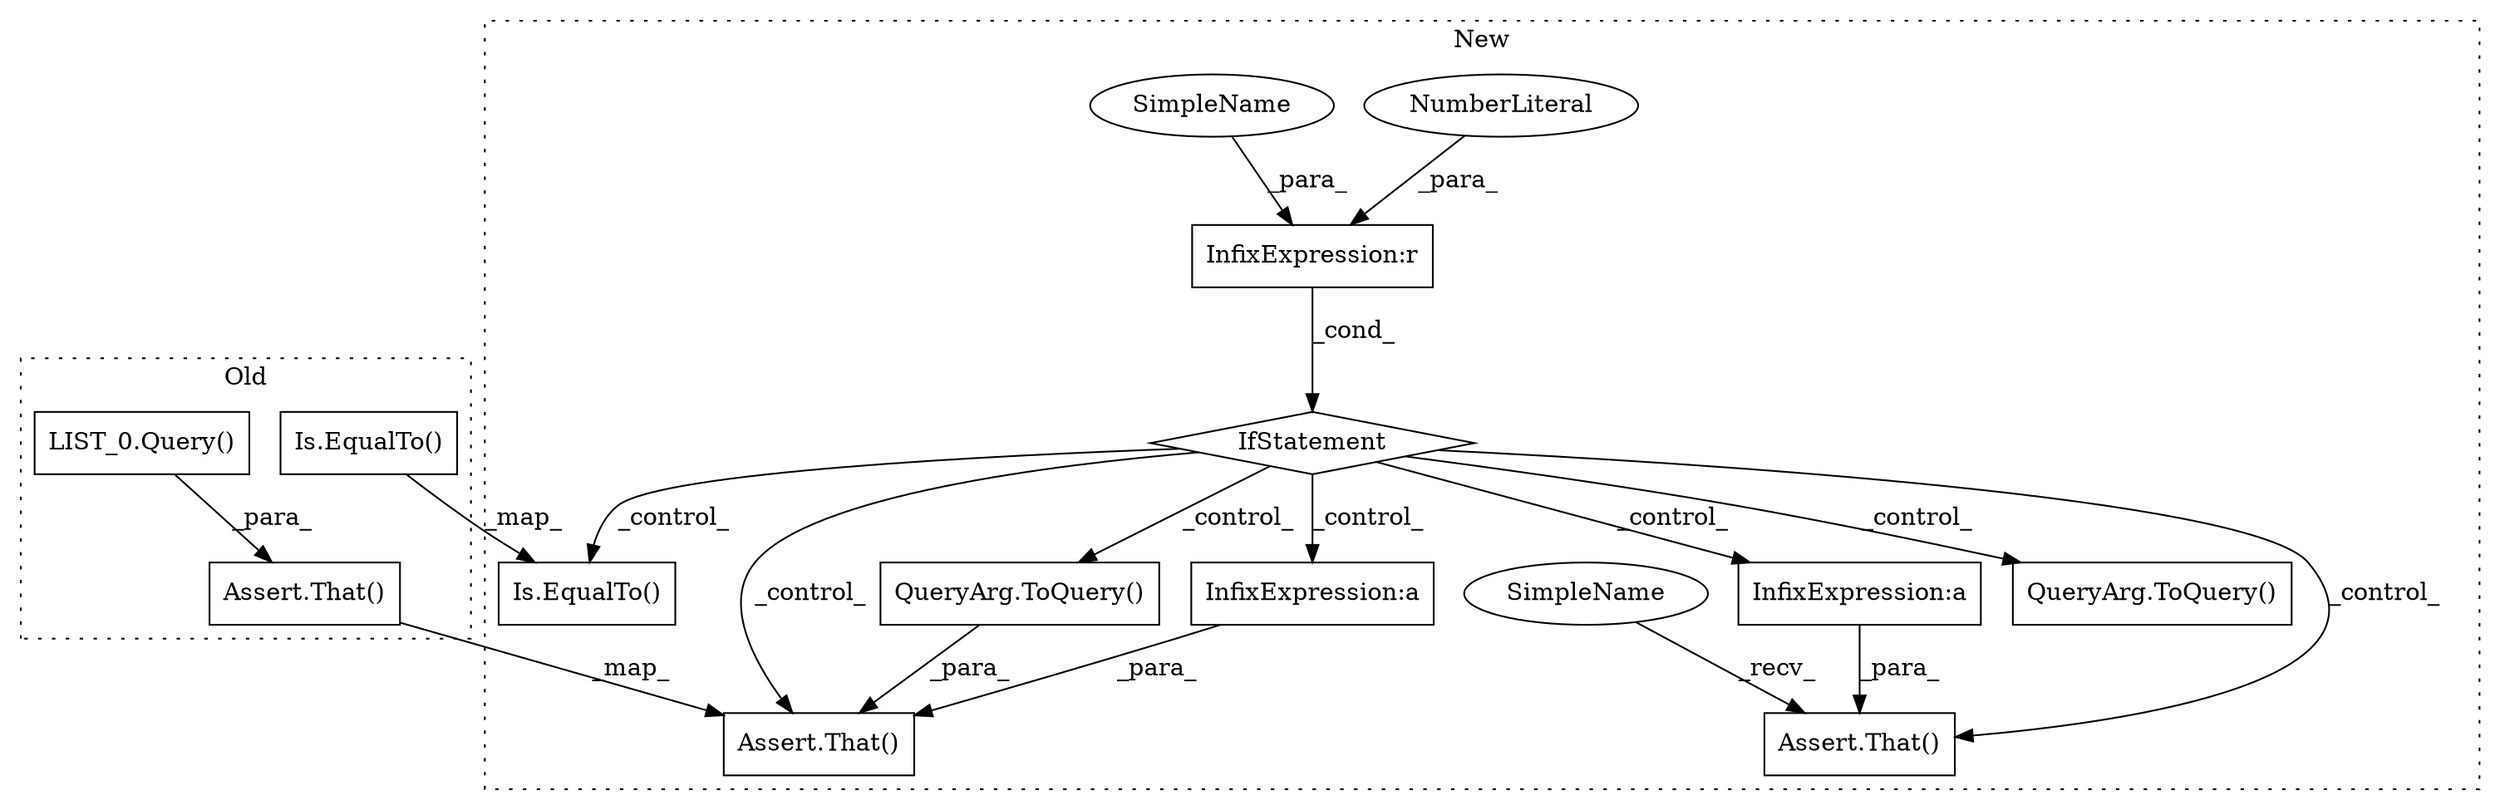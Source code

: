 digraph G {
subgraph cluster0 {
1 [label="Is.EqualTo()" a="32" s="10791,10800" l="8,1" shape="box"];
6 [label="Assert.That()" a="32" s="10929,10958" l="5,1" shape="box"];
10 [label="LIST_0.Query()" a="32" s="10829" l="7" shape="box"];
label = "Old";
style="dotted";
}
subgraph cluster1 {
2 [label="Is.EqualTo()" a="32" s="13656,13665" l="8,1" shape="box"];
3 [label="InfixExpression:r" a="27" s="13474" l="4" shape="box"];
4 [label="NumberLiteral" a="34" s="13478" l="1" shape="ellipse"];
5 [label="Assert.That()" a="32" s="13803,13888" l="5,1" shape="box"];
7 [label="IfStatement" a="25" s="13460,13479" l="4,2" shape="diamond"];
8 [label="SimpleName" a="42" s="13464" l="10" shape="ellipse"];
9 [label="QueryArg.ToQuery()" a="32" s="13812" l="9" shape="box"];
11 [label="InfixExpression:a" a="27" s="14049" l="-13" shape="box"];
12 [label="Assert.That()" a="32" s="14031,14109" l="5,1" shape="box"];
13 [label="QueryArg.ToQuery()" a="32" s="13590" l="9" shape="box"];
14 [label="InfixExpression:a" a="27" s="13865" l="1" shape="box"];
15 [label="SimpleName" a="42" s="14024" l="6" shape="ellipse"];
label = "New";
style="dotted";
}
1 -> 2 [label="_map_"];
3 -> 7 [label="_cond_"];
4 -> 3 [label="_para_"];
6 -> 5 [label="_map_"];
7 -> 2 [label="_control_"];
7 -> 12 [label="_control_"];
7 -> 14 [label="_control_"];
7 -> 5 [label="_control_"];
7 -> 9 [label="_control_"];
7 -> 11 [label="_control_"];
7 -> 13 [label="_control_"];
8 -> 3 [label="_para_"];
9 -> 5 [label="_para_"];
10 -> 6 [label="_para_"];
11 -> 12 [label="_para_"];
14 -> 5 [label="_para_"];
15 -> 12 [label="_recv_"];
}